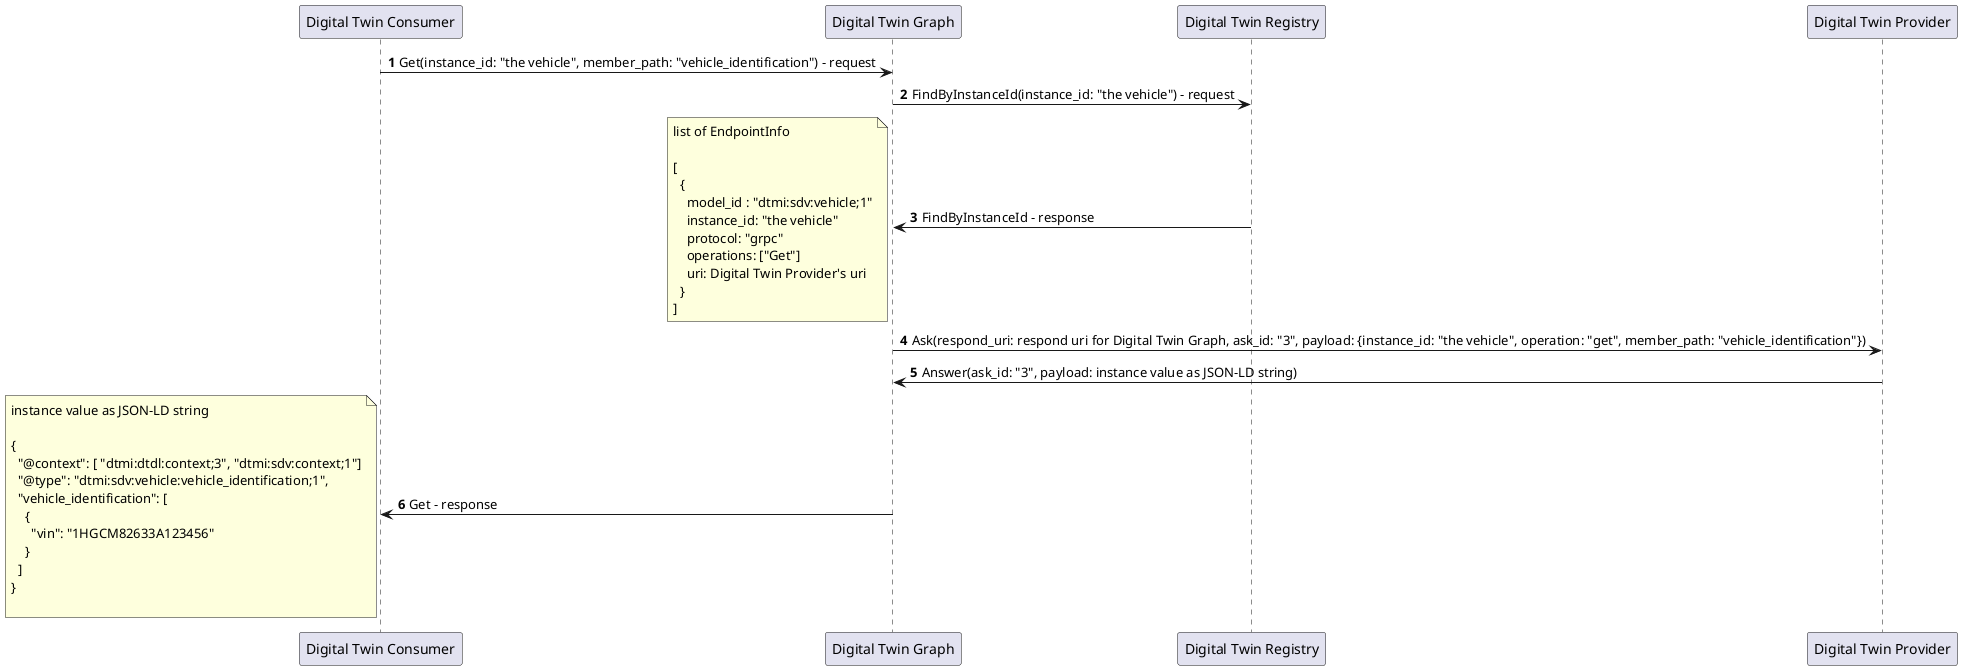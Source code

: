 @startuml

autonumber

participant "Digital Twin Consumer" as CONSUMER
participant "Digital Twin Graph" as DIGITAL_TWIN_GRAPH
participant "Digital Twin Registry" as DIGITAL_TWIN_REGISTRY
participant "Digital Twin Provider" as PROVIDER

CONSUMER -> DIGITAL_TWIN_GRAPH: Get(instance_id: "the vehicle", member_path: "vehicle_identification") - request

DIGITAL_TWIN_GRAPH -> DIGITAL_TWIN_REGISTRY: FindByInstanceId(instance_id: "the vehicle") - request
DIGITAL_TWIN_GRAPH <- DIGITAL_TWIN_REGISTRY: FindByInstanceId - response
note left
  list of EndpointInfo

  [
    {
      model_id : "dtmi:sdv:vehicle;1"
      instance_id: "the vehicle"
      protocol: "grpc"
      operations: ["Get"]
      uri: Digital Twin Provider's uri
    }
  ]
end note

DIGITAL_TWIN_GRAPH -> PROVIDER: Ask(respond_uri: respond uri for Digital Twin Graph, ask_id: "3", payload: {instance_id: "the vehicle", operation: "get", member_path: "vehicle_identification"})
DIGITAL_TWIN_GRAPH <- PROVIDER: Answer(ask_id: "3", payload: instance value as JSON-LD string)

CONSUMER <- DIGITAL_TWIN_GRAPH: Get - response
note left
  instance value as JSON-LD string

  {
    "@context": [ "dtmi:dtdl:context;3", "dtmi:sdv:context;1"]
    "@type": "dtmi:sdv:vehicle:vehicle_identification;1",
    "vehicle_identification": [
      {
        "vin": "1HGCM82633A123456"
      }
    ]
  }

end note

@enduml
